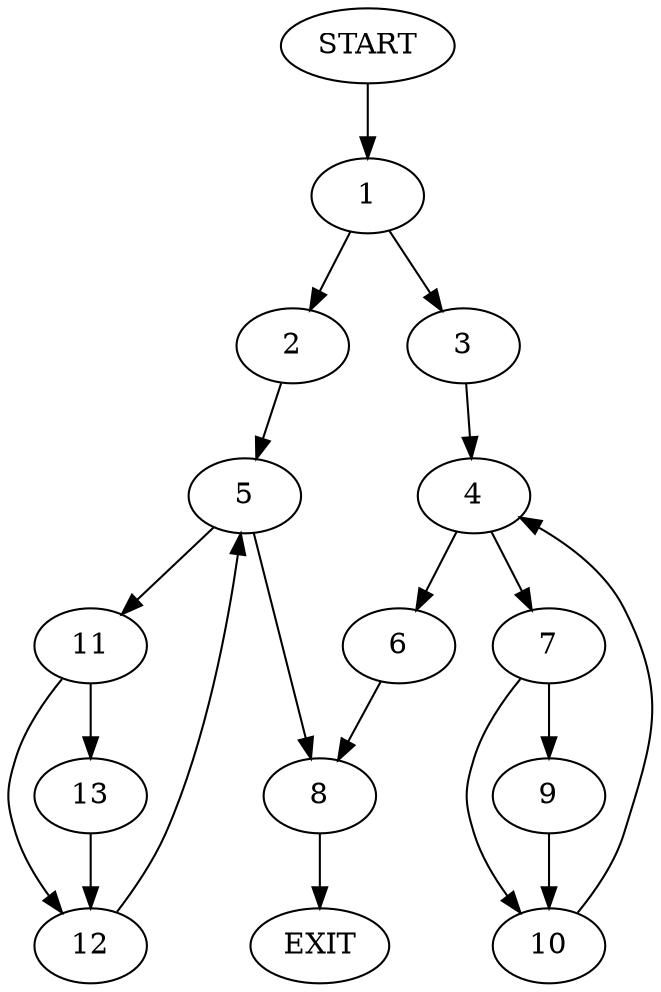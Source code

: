digraph {
0 [label="START"]
14 [label="EXIT"]
0 -> 1
1 -> 2
1 -> 3
3 -> 4
2 -> 5
4 -> 6
4 -> 7
6 -> 8
7 -> 9
7 -> 10
10 -> 4
9 -> 10
8 -> 14
5 -> 8
5 -> 11
11 -> 12
11 -> 13
12 -> 5
13 -> 12
}
